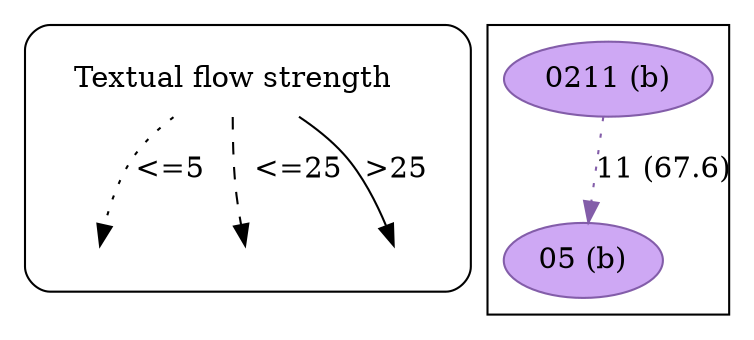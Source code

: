 strict digraph  {
	node [label="\N"];
	subgraph cluster_legend {
		graph [style=rounded];
		leg_s		 [label="Textual flow strength",
			shape=plaintext];
		leg_e1		 [fixedsize=True,
			height=0.2,
			label="",
			style=invis];
		leg_s -> leg_e1		 [label="<=5  ",
			style=dotted];
		leg_e2		 [fixedsize=True,
			height=0.2,
			label="",
			style=invis];
		leg_s -> leg_e2		 [label="  <=25",
			style=dashed];
		leg_e3		 [fixedsize=True,
			height=0.2,
			label="",
			style=invis];
		leg_s -> leg_e3		 [label=">25",
			style=solid];
	}
	subgraph cluster_reading {
		0211		 [color="#835da9",
			fillcolor="#CEA8F4",
			label="0211 (b)",
			style=filled];
		05		 [color="#835da9",
			fillcolor="#CEA8F4",
			label="05 (b)",
			style=filled];
		0211 -> 05		 [color="#835da9",
			label="11 (67.6)",
			style=dotted];
	}
}
